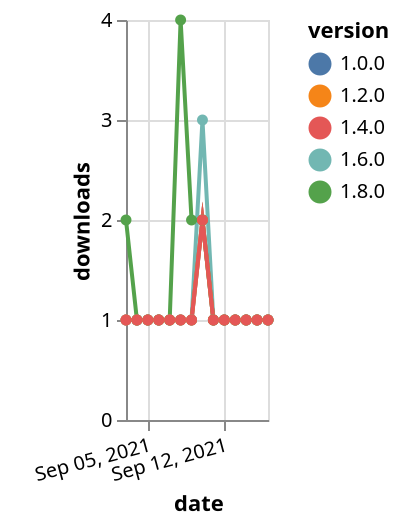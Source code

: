 {"$schema": "https://vega.github.io/schema/vega-lite/v5.json", "description": "A simple bar chart with embedded data.", "data": {"values": [{"date": "2021-09-03", "total": 197, "delta": 1, "version": "1.6.0"}, {"date": "2021-09-04", "total": 198, "delta": 1, "version": "1.6.0"}, {"date": "2021-09-05", "total": 199, "delta": 1, "version": "1.6.0"}, {"date": "2021-09-06", "total": 200, "delta": 1, "version": "1.6.0"}, {"date": "2021-09-07", "total": 201, "delta": 1, "version": "1.6.0"}, {"date": "2021-09-08", "total": 202, "delta": 1, "version": "1.6.0"}, {"date": "2021-09-09", "total": 203, "delta": 1, "version": "1.6.0"}, {"date": "2021-09-10", "total": 206, "delta": 3, "version": "1.6.0"}, {"date": "2021-09-11", "total": 207, "delta": 1, "version": "1.6.0"}, {"date": "2021-09-12", "total": 208, "delta": 1, "version": "1.6.0"}, {"date": "2021-09-13", "total": 209, "delta": 1, "version": "1.6.0"}, {"date": "2021-09-14", "total": 210, "delta": 1, "version": "1.6.0"}, {"date": "2021-09-15", "total": 211, "delta": 1, "version": "1.6.0"}, {"date": "2021-09-16", "total": 212, "delta": 1, "version": "1.6.0"}, {"date": "2021-09-03", "total": 137, "delta": 2, "version": "1.8.0"}, {"date": "2021-09-04", "total": 138, "delta": 1, "version": "1.8.0"}, {"date": "2021-09-05", "total": 139, "delta": 1, "version": "1.8.0"}, {"date": "2021-09-06", "total": 140, "delta": 1, "version": "1.8.0"}, {"date": "2021-09-07", "total": 141, "delta": 1, "version": "1.8.0"}, {"date": "2021-09-08", "total": 145, "delta": 4, "version": "1.8.0"}, {"date": "2021-09-09", "total": 147, "delta": 2, "version": "1.8.0"}, {"date": "2021-09-10", "total": 149, "delta": 2, "version": "1.8.0"}, {"date": "2021-09-11", "total": 150, "delta": 1, "version": "1.8.0"}, {"date": "2021-09-12", "total": 151, "delta": 1, "version": "1.8.0"}, {"date": "2021-09-13", "total": 152, "delta": 1, "version": "1.8.0"}, {"date": "2021-09-14", "total": 153, "delta": 1, "version": "1.8.0"}, {"date": "2021-09-15", "total": 154, "delta": 1, "version": "1.8.0"}, {"date": "2021-09-16", "total": 155, "delta": 1, "version": "1.8.0"}, {"date": "2021-09-03", "total": 194, "delta": 1, "version": "1.0.0"}, {"date": "2021-09-04", "total": 195, "delta": 1, "version": "1.0.0"}, {"date": "2021-09-05", "total": 196, "delta": 1, "version": "1.0.0"}, {"date": "2021-09-06", "total": 197, "delta": 1, "version": "1.0.0"}, {"date": "2021-09-07", "total": 198, "delta": 1, "version": "1.0.0"}, {"date": "2021-09-08", "total": 199, "delta": 1, "version": "1.0.0"}, {"date": "2021-09-09", "total": 200, "delta": 1, "version": "1.0.0"}, {"date": "2021-09-10", "total": 202, "delta": 2, "version": "1.0.0"}, {"date": "2021-09-11", "total": 203, "delta": 1, "version": "1.0.0"}, {"date": "2021-09-12", "total": 204, "delta": 1, "version": "1.0.0"}, {"date": "2021-09-13", "total": 205, "delta": 1, "version": "1.0.0"}, {"date": "2021-09-14", "total": 206, "delta": 1, "version": "1.0.0"}, {"date": "2021-09-15", "total": 207, "delta": 1, "version": "1.0.0"}, {"date": "2021-09-16", "total": 208, "delta": 1, "version": "1.0.0"}, {"date": "2021-09-03", "total": 184, "delta": 1, "version": "1.2.0"}, {"date": "2021-09-04", "total": 185, "delta": 1, "version": "1.2.0"}, {"date": "2021-09-05", "total": 186, "delta": 1, "version": "1.2.0"}, {"date": "2021-09-06", "total": 187, "delta": 1, "version": "1.2.0"}, {"date": "2021-09-07", "total": 188, "delta": 1, "version": "1.2.0"}, {"date": "2021-09-08", "total": 189, "delta": 1, "version": "1.2.0"}, {"date": "2021-09-09", "total": 190, "delta": 1, "version": "1.2.0"}, {"date": "2021-09-10", "total": 192, "delta": 2, "version": "1.2.0"}, {"date": "2021-09-11", "total": 193, "delta": 1, "version": "1.2.0"}, {"date": "2021-09-12", "total": 194, "delta": 1, "version": "1.2.0"}, {"date": "2021-09-13", "total": 195, "delta": 1, "version": "1.2.0"}, {"date": "2021-09-14", "total": 196, "delta": 1, "version": "1.2.0"}, {"date": "2021-09-15", "total": 197, "delta": 1, "version": "1.2.0"}, {"date": "2021-09-16", "total": 198, "delta": 1, "version": "1.2.0"}, {"date": "2021-09-03", "total": 151, "delta": 1, "version": "1.4.0"}, {"date": "2021-09-04", "total": 152, "delta": 1, "version": "1.4.0"}, {"date": "2021-09-05", "total": 153, "delta": 1, "version": "1.4.0"}, {"date": "2021-09-06", "total": 154, "delta": 1, "version": "1.4.0"}, {"date": "2021-09-07", "total": 155, "delta": 1, "version": "1.4.0"}, {"date": "2021-09-08", "total": 156, "delta": 1, "version": "1.4.0"}, {"date": "2021-09-09", "total": 157, "delta": 1, "version": "1.4.0"}, {"date": "2021-09-10", "total": 159, "delta": 2, "version": "1.4.0"}, {"date": "2021-09-11", "total": 160, "delta": 1, "version": "1.4.0"}, {"date": "2021-09-12", "total": 161, "delta": 1, "version": "1.4.0"}, {"date": "2021-09-13", "total": 162, "delta": 1, "version": "1.4.0"}, {"date": "2021-09-14", "total": 163, "delta": 1, "version": "1.4.0"}, {"date": "2021-09-15", "total": 164, "delta": 1, "version": "1.4.0"}, {"date": "2021-09-16", "total": 165, "delta": 1, "version": "1.4.0"}]}, "width": "container", "mark": {"type": "line", "point": {"filled": true}}, "encoding": {"x": {"field": "date", "type": "temporal", "timeUnit": "yearmonthdate", "title": "date", "axis": {"labelAngle": -15}}, "y": {"field": "delta", "type": "quantitative", "title": "downloads"}, "color": {"field": "version", "type": "nominal"}, "tooltip": {"field": "delta"}}}
